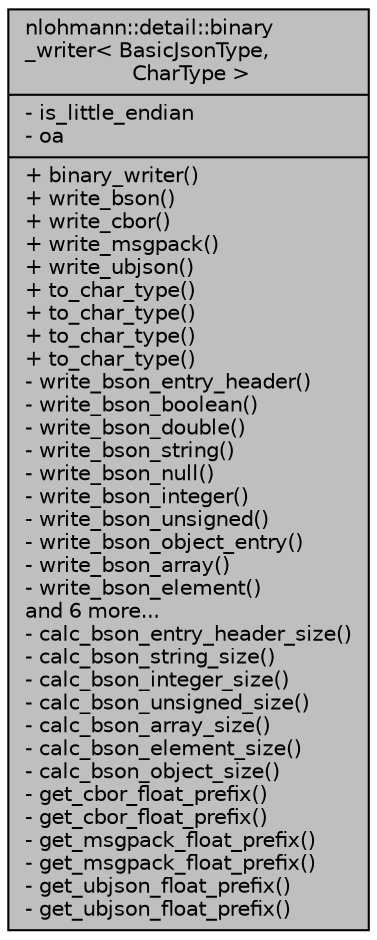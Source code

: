 digraph "nlohmann::detail::binary_writer&lt; BasicJsonType, CharType &gt;"
{
 // INTERACTIVE_SVG=YES
 // LATEX_PDF_SIZE
  edge [fontname="Helvetica",fontsize="10",labelfontname="Helvetica",labelfontsize="10"];
  node [fontname="Helvetica",fontsize="10",shape=record];
  Node1 [label="{nlohmann::detail::binary\l_writer\< BasicJsonType,\l CharType \>\n|- is_little_endian\l- oa\l|+ binary_writer()\l+ write_bson()\l+ write_cbor()\l+ write_msgpack()\l+ write_ubjson()\l+ to_char_type()\l+ to_char_type()\l+ to_char_type()\l+ to_char_type()\l- write_bson_entry_header()\l- write_bson_boolean()\l- write_bson_double()\l- write_bson_string()\l- write_bson_null()\l- write_bson_integer()\l- write_bson_unsigned()\l- write_bson_object_entry()\l- write_bson_array()\l- write_bson_element()\land 6 more...\l- calc_bson_entry_header_size()\l- calc_bson_string_size()\l- calc_bson_integer_size()\l- calc_bson_unsigned_size()\l- calc_bson_array_size()\l- calc_bson_element_size()\l- calc_bson_object_size()\l- get_cbor_float_prefix()\l- get_cbor_float_prefix()\l- get_msgpack_float_prefix()\l- get_msgpack_float_prefix()\l- get_ubjson_float_prefix()\l- get_ubjson_float_prefix()\l}",height=0.2,width=0.4,color="black", fillcolor="grey75", style="filled", fontcolor="black",tooltip="serialization to CBOR and MessagePack values"];
}
